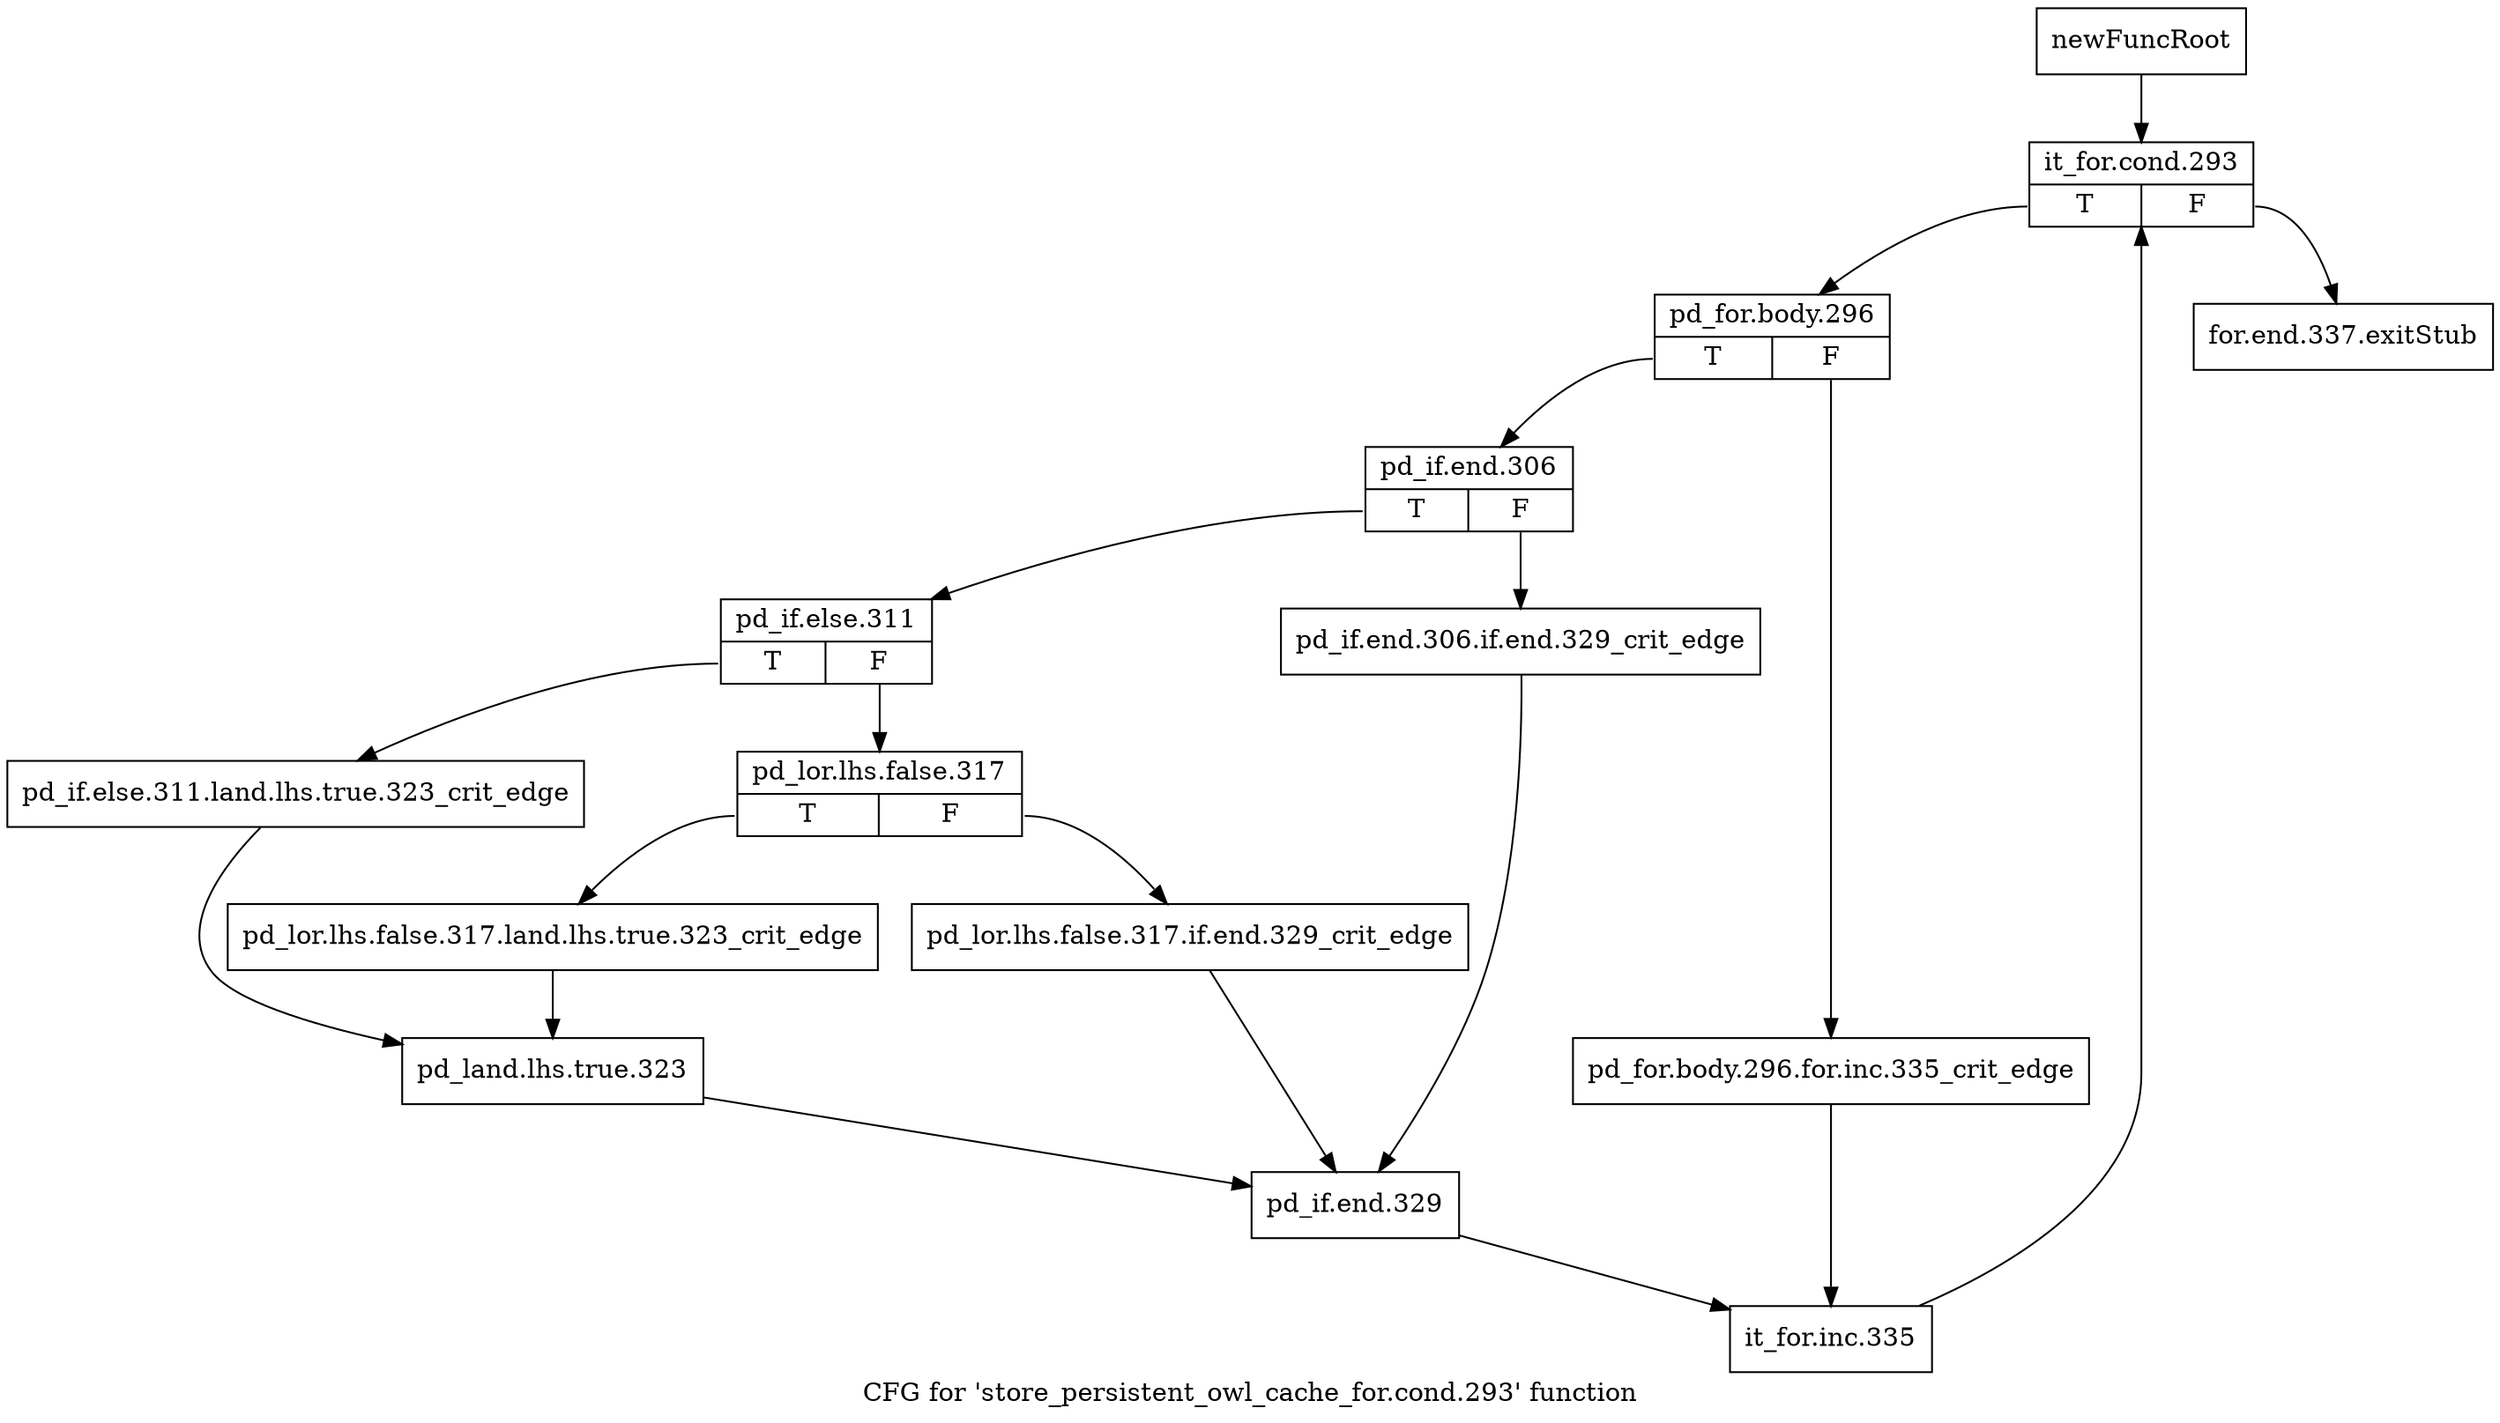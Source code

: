 digraph "CFG for 'store_persistent_owl_cache_for.cond.293' function" {
	label="CFG for 'store_persistent_owl_cache_for.cond.293' function";

	Node0x4738790 [shape=record,label="{newFuncRoot}"];
	Node0x4738790 -> Node0x4738830;
	Node0x47387e0 [shape=record,label="{for.end.337.exitStub}"];
	Node0x4738830 [shape=record,label="{it_for.cond.293|{<s0>T|<s1>F}}"];
	Node0x4738830:s0 -> Node0x4738880;
	Node0x4738830:s1 -> Node0x47387e0;
	Node0x4738880 [shape=record,label="{pd_for.body.296|{<s0>T|<s1>F}}"];
	Node0x4738880:s0 -> Node0x4738920;
	Node0x4738880:s1 -> Node0x47388d0;
	Node0x47388d0 [shape=record,label="{pd_for.body.296.for.inc.335_crit_edge}"];
	Node0x47388d0 -> Node0x4738bf0;
	Node0x4738920 [shape=record,label="{pd_if.end.306|{<s0>T|<s1>F}}"];
	Node0x4738920:s0 -> Node0x47389c0;
	Node0x4738920:s1 -> Node0x4738970;
	Node0x4738970 [shape=record,label="{pd_if.end.306.if.end.329_crit_edge}"];
	Node0x4738970 -> Node0x4738ba0;
	Node0x47389c0 [shape=record,label="{pd_if.else.311|{<s0>T|<s1>F}}"];
	Node0x47389c0:s0 -> Node0x4738b00;
	Node0x47389c0:s1 -> Node0x4738a10;
	Node0x4738a10 [shape=record,label="{pd_lor.lhs.false.317|{<s0>T|<s1>F}}"];
	Node0x4738a10:s0 -> Node0x4738ab0;
	Node0x4738a10:s1 -> Node0x4738a60;
	Node0x4738a60 [shape=record,label="{pd_lor.lhs.false.317.if.end.329_crit_edge}"];
	Node0x4738a60 -> Node0x4738ba0;
	Node0x4738ab0 [shape=record,label="{pd_lor.lhs.false.317.land.lhs.true.323_crit_edge}"];
	Node0x4738ab0 -> Node0x4738b50;
	Node0x4738b00 [shape=record,label="{pd_if.else.311.land.lhs.true.323_crit_edge}"];
	Node0x4738b00 -> Node0x4738b50;
	Node0x4738b50 [shape=record,label="{pd_land.lhs.true.323}"];
	Node0x4738b50 -> Node0x4738ba0;
	Node0x4738ba0 [shape=record,label="{pd_if.end.329}"];
	Node0x4738ba0 -> Node0x4738bf0;
	Node0x4738bf0 [shape=record,label="{it_for.inc.335}"];
	Node0x4738bf0 -> Node0x4738830;
}
